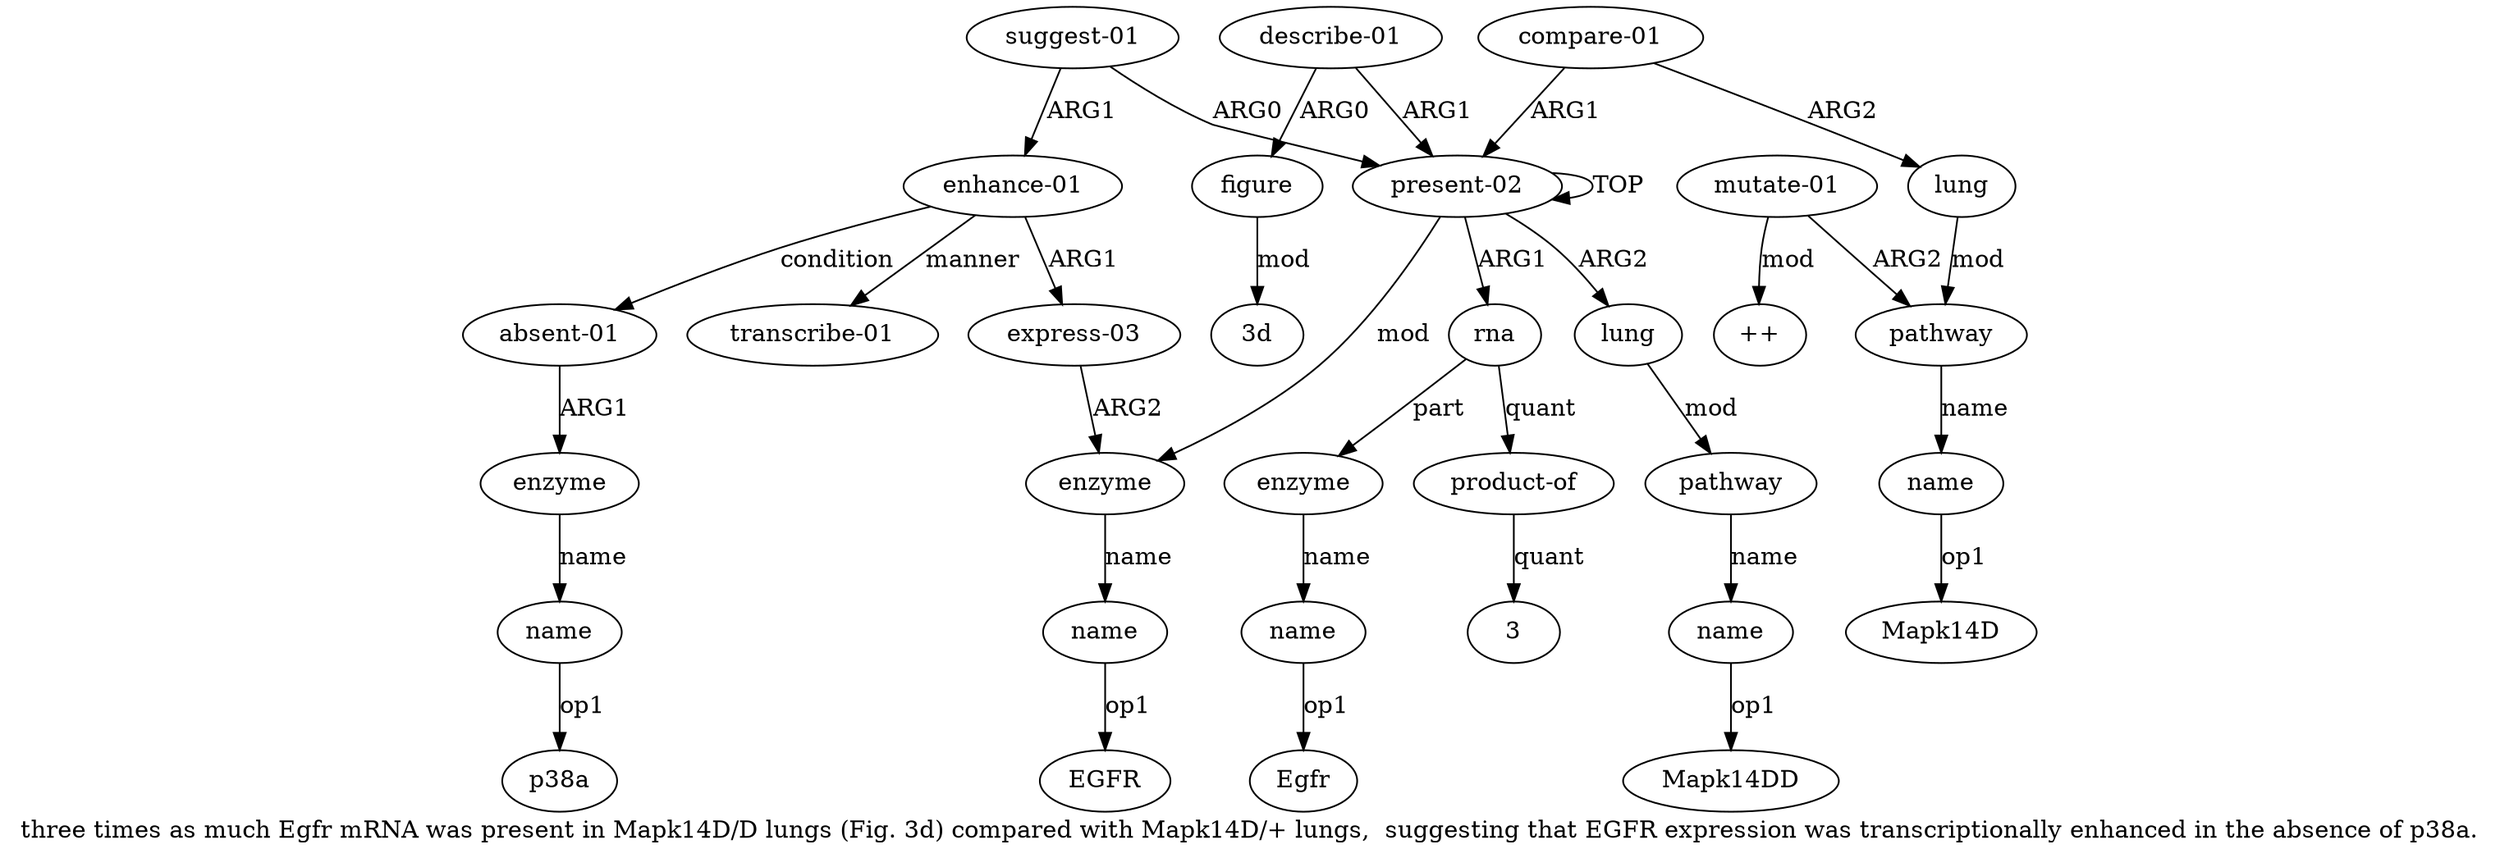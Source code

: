 digraph  {
	graph [label="three times as much Egfr mRNA was present in Mapk14D/D lungs (Fig. 3d) compared with Mapk14D/+ lungs,  suggesting that EGFR expression \
was transcriptionally enhanced in the absence of p38a."];
	node [label="\N"];
	a20	 [color=black,
		gold_ind=20,
		gold_label=enzyme,
		label=enzyme,
		test_ind=20,
		test_label=enzyme];
	a21	 [color=black,
		gold_ind=21,
		gold_label=name,
		label=name,
		test_ind=21,
		test_label=name];
	a20 -> a21 [key=0,
	color=black,
	gold_label=name,
	label=name,
	test_label=name];
"a21 p38a" [color=black,
	gold_ind=-1,
	gold_label=p38a,
	label=p38a,
	test_ind=-1,
	test_label=p38a];
a21 -> "a21 p38a" [key=0,
color=black,
gold_label=op1,
label=op1,
test_label=op1];
a22 [color=black,
gold_ind=22,
gold_label="describe-01",
label="describe-01",
test_ind=22,
test_label="describe-01"];
a23 [color=black,
gold_ind=23,
gold_label=figure,
label=figure,
test_ind=23,
test_label=figure];
a22 -> a23 [key=0,
color=black,
gold_label=ARG0,
label=ARG0,
test_label=ARG0];
a0 [color=black,
gold_ind=0,
gold_label="present-02",
label="present-02",
test_ind=0,
test_label="present-02"];
a22 -> a0 [key=0,
color=black,
gold_label=ARG1,
label=ARG1,
test_label=ARG1];
"a23 3d" [color=black,
gold_ind=-1,
gold_label="3d",
label="3d",
test_ind=-1,
test_label="3d"];
a23 -> "a23 3d" [key=0,
color=black,
gold_label=mod,
label=mod,
test_label=mod];
"a11 Mapk14D" [color=black,
gold_ind=-1,
gold_label=Mapk14D,
label=Mapk14D,
test_ind=-1,
test_label=Mapk14D];
"a12 ++" [color=black,
gold_ind=-1,
gold_label="++",
label="++",
test_ind=-1,
test_label="++"];
"a7 Mapk14DD" [color=black,
gold_ind=-1,
gold_label=Mapk14DD,
label=Mapk14DD,
test_ind=-1,
test_label=Mapk14DD];
"a17 EGFR" [color=black,
gold_ind=-1,
gold_label=EGFR,
label=EGFR,
test_ind=-1,
test_label=EGFR];
a15 [color=black,
gold_ind=15,
gold_label="express-03",
label="express-03",
test_ind=15,
test_label="express-03"];
a16 [color=black,
gold_ind=16,
gold_label=enzyme,
label=enzyme,
test_ind=16,
test_label=enzyme];
a15 -> a16 [key=0,
color=black,
gold_label=ARG2,
label=ARG2,
test_label=ARG2];
a14 [color=black,
gold_ind=14,
gold_label="enhance-01",
label="enhance-01",
test_ind=14,
test_label="enhance-01"];
a14 -> a15 [key=0,
color=black,
gold_label=ARG1,
label=ARG1,
test_label=ARG1];
a19 [color=black,
gold_ind=19,
gold_label="absent-01",
label="absent-01",
test_ind=19,
test_label="absent-01"];
a14 -> a19 [key=0,
color=black,
gold_label=condition,
label=condition,
test_label=condition];
a18 [color=black,
gold_ind=18,
gold_label="transcribe-01",
label="transcribe-01",
test_ind=18,
test_label="transcribe-01"];
a14 -> a18 [key=0,
color=black,
gold_label=manner,
label=manner,
test_label=manner];
a17 [color=black,
gold_ind=17,
gold_label=name,
label=name,
test_ind=17,
test_label=name];
a17 -> "a17 EGFR" [key=0,
color=black,
gold_label=op1,
label=op1,
test_label=op1];
a16 -> a17 [key=0,
color=black,
gold_label=name,
label=name,
test_label=name];
a11 [color=black,
gold_ind=11,
gold_label=name,
label=name,
test_ind=11,
test_label=name];
a11 -> "a11 Mapk14D" [key=0,
color=black,
gold_label=op1,
label=op1,
test_label=op1];
a10 [color=black,
gold_ind=10,
gold_label=pathway,
label=pathway,
test_ind=10,
test_label=pathway];
a10 -> a11 [key=0,
color=black,
gold_label=name,
label=name,
test_label=name];
a13 [color=black,
gold_ind=13,
gold_label="suggest-01",
label="suggest-01",
test_ind=13,
test_label="suggest-01"];
a13 -> a14 [key=0,
color=black,
gold_label=ARG1,
label=ARG1,
test_label=ARG1];
a13 -> a0 [key=0,
color=black,
gold_label=ARG0,
label=ARG0,
test_label=ARG0];
a12 [color=black,
gold_ind=12,
gold_label="mutate-01",
label="mutate-01",
test_ind=12,
test_label="mutate-01"];
a12 -> "a12 ++" [key=0,
color=black,
gold_label=mod,
label=mod,
test_label=mod];
a12 -> a10 [key=0,
color=black,
gold_label=ARG2,
label=ARG2,
test_label=ARG2];
a19 -> a20 [key=0,
color=black,
gold_label=ARG1,
label=ARG1,
test_label=ARG1];
"a2 3" [color=black,
gold_ind=-1,
gold_label=3,
label=3,
test_ind=-1,
test_label=3];
a1 [color=black,
gold_ind=1,
gold_label=rna,
label=rna,
test_ind=1,
test_label=rna];
a3 [color=black,
gold_ind=3,
gold_label=enzyme,
label=enzyme,
test_ind=3,
test_label=enzyme];
a1 -> a3 [key=0,
color=black,
gold_label=part,
label=part,
test_label=part];
a2 [color=black,
gold_ind=2,
gold_label="product-of",
label="product-of",
test_ind=2,
test_label="product-of"];
a1 -> a2 [key=0,
color=black,
gold_label=quant,
label=quant,
test_label=quant];
a0 -> a16 [key=0,
color=black,
gold_label=mod,
label=mod,
test_label=mod];
a0 -> a1 [key=0,
color=black,
gold_label=ARG1,
label=ARG1,
test_label=ARG1];
a0 -> a0 [key=0,
color=black,
gold_label=TOP,
label=TOP,
test_label=TOP];
a5 [color=black,
gold_ind=5,
gold_label=lung,
label=lung,
test_ind=5,
test_label=lung];
a0 -> a5 [key=0,
color=black,
gold_label=ARG2,
label=ARG2,
test_label=ARG2];
a4 [color=black,
gold_ind=4,
gold_label=name,
label=name,
test_ind=4,
test_label=name];
a3 -> a4 [key=0,
color=black,
gold_label=name,
label=name,
test_label=name];
a2 -> "a2 3" [key=0,
color=black,
gold_label=quant,
label=quant,
test_label=quant];
a6 [color=black,
gold_ind=6,
gold_label=pathway,
label=pathway,
test_ind=6,
test_label=pathway];
a5 -> a6 [key=0,
color=black,
gold_label=mod,
label=mod,
test_label=mod];
"a4 Egfr" [color=black,
gold_ind=-1,
gold_label=Egfr,
label=Egfr,
test_ind=-1,
test_label=Egfr];
a4 -> "a4 Egfr" [key=0,
color=black,
gold_label=op1,
label=op1,
test_label=op1];
a7 [color=black,
gold_ind=7,
gold_label=name,
label=name,
test_ind=7,
test_label=name];
a7 -> "a7 Mapk14DD" [key=0,
color=black,
gold_label=op1,
label=op1,
test_label=op1];
a6 -> a7 [key=0,
color=black,
gold_label=name,
label=name,
test_label=name];
a9 [color=black,
gold_ind=9,
gold_label=lung,
label=lung,
test_ind=9,
test_label=lung];
a9 -> a10 [key=0,
color=black,
gold_label=mod,
label=mod,
test_label=mod];
a8 [color=black,
gold_ind=8,
gold_label="compare-01",
label="compare-01",
test_ind=8,
test_label="compare-01"];
a8 -> a0 [key=0,
color=black,
gold_label=ARG1,
label=ARG1,
test_label=ARG1];
a8 -> a9 [key=0,
color=black,
gold_label=ARG2,
label=ARG2,
test_label=ARG2];
}
